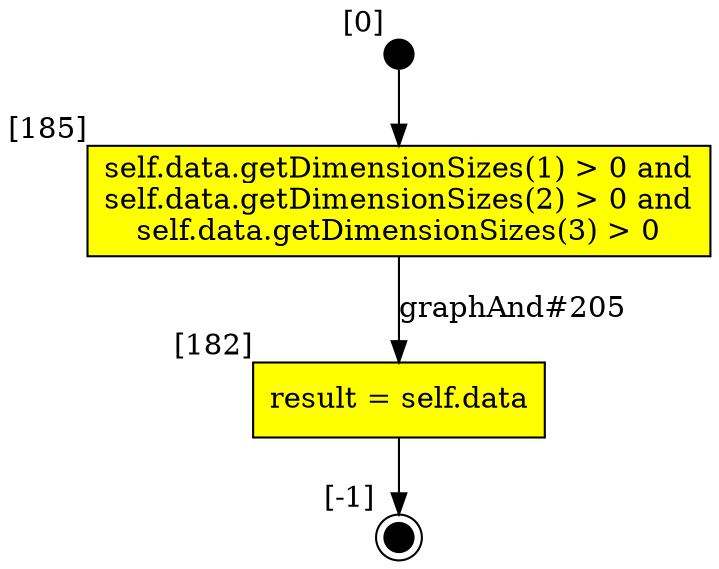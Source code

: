 digraph CLG {
  182 [shape="box", label="result = self.data", style=filled, fillcolor=yellow, xlabel="[182]"];
  183 [style=filled, fillcolor=black, shape="doublecircle", label="", fixedsize=true, width=.2, height=.2, xlabel="[-1]"];
  184 [style=filled, fillcolor=black, shape="circle", label="", fixedsize=true, width=.2, height=.2, xlabel="[0]"];
  185 [shape="box", label="self.data.getDimensionSizes(1) > 0 and
self.data.getDimensionSizes(2) > 0 and
self.data.getDimensionSizes(3) > 0
", style=filled, fillcolor=yellow, xlabel="[185]"];
  182 -> 183;
  184 -> 185;
  185 -> 182[label="graphAnd#205"];
}
